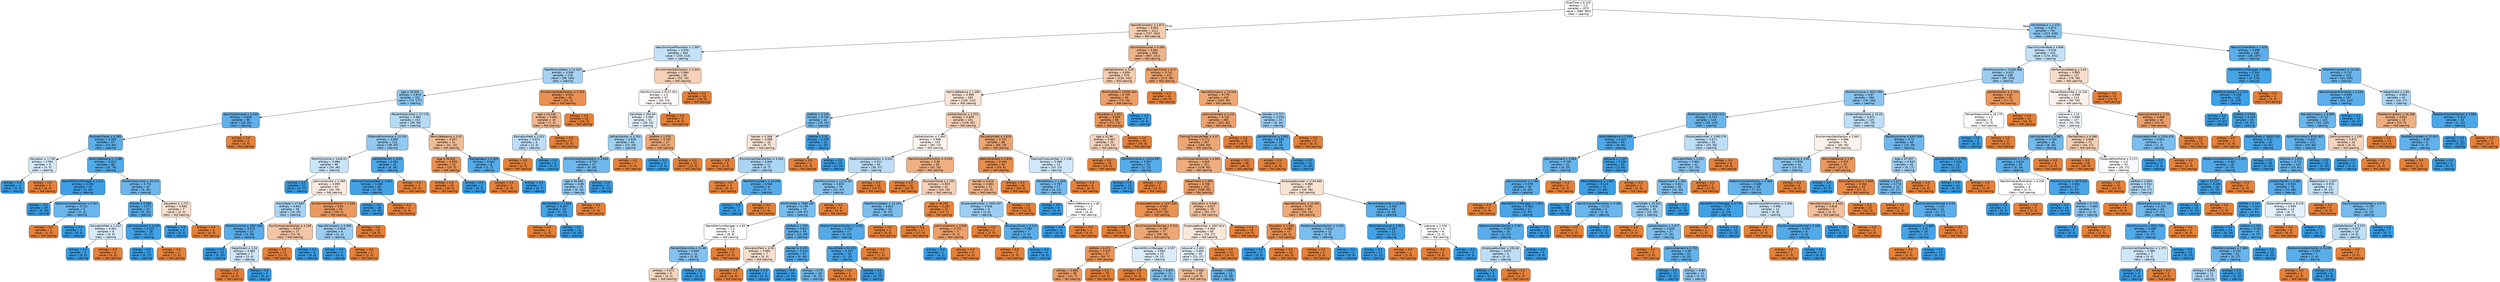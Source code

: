 digraph Tree {
node [shape=box, style="filled, rounded", color="black", fontname="helvetica"] ;
edge [fontname="helvetica"] ;
0 [label=<OverTime &le; 0.125<br/>entropy = 1.0<br/>samples = 1972<br/>value = [980, 992]<br/>class = Leaving>, fillcolor="#fdfeff"] ;
1 [label=<YearsAtCompany &le; 2.872<br/>entropy = 0.954<br/>samples = 1211<br/>value = [757, 454]<br/>class = Not Leaving>, fillcolor="#f5cdb0"] ;
0 -> 1 [labeldistance=2.5, labelangle=45, headlabel="True"] ;
2 [label=<YearsSinceLastPromotion &le; 1.987<br/>entropy = 0.978<br/>samples = 363<br/>value = [150, 213]<br/>class = Leaving>, fillcolor="#c4e2f7"] ;
1 -> 2 ;
3 [label=<TotalWorkingYears &le; 12.423<br/>entropy = 0.936<br/>samples = 278<br/>value = [98, 180]<br/>class = Leaving>, fillcolor="#a5d2f3"] ;
2 -> 3 ;
4 [label=<Age &le; 26.835<br/>entropy = 0.878<br/>samples = 252<br/>value = [75, 177]<br/>class = Leaving>, fillcolor="#8dc7f0"] ;
3 -> 4 ;
5 [label=<StockOptionLevel &le; 1.039<br/>entropy = 0.638<br/>samples = 99<br/>value = [16, 83]<br/>class = Leaving>, fillcolor="#5fb0ea"] ;
4 -> 5 ;
6 [label=<BusinessTravel &le; 0.285<br/>entropy = 0.595<br/>samples = 97<br/>value = [14, 83]<br/>class = Leaving>, fillcolor="#5aaee9"] ;
5 -> 6 ;
7 [label=<Education &le; 1.736<br/>entropy = 0.991<br/>samples = 9<br/>value = [4, 5]<br/>class = Leaving>, fillcolor="#d7ebfa"] ;
6 -> 7 ;
8 [label=<entropy = 0.0<br/>samples = 5<br/>value = [0, 5]<br/>class = Leaving>, fillcolor="#399de5"] ;
7 -> 8 ;
9 [label=<entropy = 0.0<br/>samples = 4<br/>value = [4, 0]<br/>class = Not Leaving>, fillcolor="#e58139"] ;
7 -> 9 ;
10 [label=<WorkLifeBalance &le; 2.286<br/>entropy = 0.511<br/>samples = 88<br/>value = [10, 78]<br/>class = Leaving>, fillcolor="#52aae8"] ;
6 -> 10 ;
11 [label=<YearsWithCurrManager &le; 1.411<br/>entropy = 0.156<br/>samples = 44<br/>value = [1, 43]<br/>class = Leaving>, fillcolor="#3e9fe6"] ;
10 -> 11 ;
12 [label=<entropy = 0.0<br/>samples = 39<br/>value = [0, 39]<br/>class = Leaving>, fillcolor="#399de5"] ;
11 -> 12 ;
13 [label=<RelationshipSatisfaction &le; 2.041<br/>entropy = 0.722<br/>samples = 5<br/>value = [1, 4]<br/>class = Leaving>, fillcolor="#6ab6ec"] ;
11 -> 13 ;
14 [label=<entropy = 0.0<br/>samples = 1<br/>value = [1, 0]<br/>class = Not Leaving>, fillcolor="#e58139"] ;
13 -> 14 ;
15 [label=<entropy = 0.0<br/>samples = 4<br/>value = [0, 4]<br/>class = Leaving>, fillcolor="#399de5"] ;
13 -> 15 ;
16 [label=<PercentSalaryHike &le; 20.315<br/>entropy = 0.731<br/>samples = 44<br/>value = [9, 35]<br/>class = Leaving>, fillcolor="#6cb6ec"] ;
10 -> 16 ;
17 [label=<Gender &le; 0.988<br/>entropy = 0.571<br/>samples = 37<br/>value = [5, 32]<br/>class = Leaving>, fillcolor="#58ace9"] ;
16 -> 17 ;
18 [label=<EducationField &le; 1.252<br/>entropy = 0.991<br/>samples = 9<br/>value = [4, 5]<br/>class = Leaving>, fillcolor="#d7ebfa"] ;
17 -> 18 ;
19 [label=<entropy = 0.0<br/>samples = 5<br/>value = [0, 5]<br/>class = Leaving>, fillcolor="#399de5"] ;
18 -> 19 ;
20 [label=<entropy = 0.0<br/>samples = 4<br/>value = [4, 0]<br/>class = Not Leaving>, fillcolor="#e58139"] ;
18 -> 20 ;
21 [label=<JobInvolvement &le; 3.529<br/>entropy = 0.222<br/>samples = 28<br/>value = [1, 27]<br/>class = Leaving>, fillcolor="#40a1e6"] ;
17 -> 21 ;
22 [label=<entropy = 0.0<br/>samples = 27<br/>value = [0, 27]<br/>class = Leaving>, fillcolor="#399de5"] ;
21 -> 22 ;
23 [label=<entropy = 0.0<br/>samples = 1<br/>value = [1, 0]<br/>class = Not Leaving>, fillcolor="#e58139"] ;
21 -> 23 ;
24 [label=<Education &le; 1.771<br/>entropy = 0.985<br/>samples = 7<br/>value = [4, 3]<br/>class = Not Leaving>, fillcolor="#f8e0ce"] ;
16 -> 24 ;
25 [label=<entropy = 0.0<br/>samples = 3<br/>value = [0, 3]<br/>class = Leaving>, fillcolor="#399de5"] ;
24 -> 25 ;
26 [label=<entropy = 0.0<br/>samples = 4<br/>value = [4, 0]<br/>class = Not Leaving>, fillcolor="#e58139"] ;
24 -> 26 ;
27 [label=<entropy = 0.0<br/>samples = 2<br/>value = [2, 0]<br/>class = Not Leaving>, fillcolor="#e58139"] ;
5 -> 27 ;
28 [label=<PercentSalaryHike &le; 17.178<br/>entropy = 0.962<br/>samples = 153<br/>value = [59, 94]<br/>class = Leaving>, fillcolor="#b5dbf5"] ;
4 -> 28 ;
29 [label=<DistanceFromHome &le; 13.333<br/>entropy = 0.895<br/>samples = 122<br/>value = [38, 84]<br/>class = Leaving>, fillcolor="#93c9f1"] ;
28 -> 29 ;
30 [label=<MonthlyIncome &le; 1449.22<br/>entropy = 0.984<br/>samples = 80<br/>value = [34, 46]<br/>class = Leaving>, fillcolor="#cbe5f8"] ;
29 -> 30 ;
31 [label=<entropy = 0.0<br/>samples = 17<br/>value = [0, 17]<br/>class = Leaving>, fillcolor="#399de5"] ;
30 -> 31 ;
32 [label=<JobInvolvement &le; 2.399<br/>entropy = 0.995<br/>samples = 63<br/>value = [34, 29]<br/>class = Not Leaving>, fillcolor="#fbece2"] ;
30 -> 32 ;
33 [label=<HourlyRate &le; 47.665<br/>entropy = 0.942<br/>samples = 39<br/>value = [14, 25]<br/>class = Leaving>, fillcolor="#a8d4f4"] ;
32 -> 33 ;
34 [label=<MonthlyIncome &le; 2697.083<br/>entropy = 0.575<br/>samples = 22<br/>value = [3, 19]<br/>class = Leaving>, fillcolor="#58ace9"] ;
33 -> 34 ;
35 [label=<entropy = 0.0<br/>samples = 15<br/>value = [0, 15]<br/>class = Leaving>, fillcolor="#399de5"] ;
34 -> 35 ;
36 [label=<Department &le; 1.54<br/>entropy = 0.985<br/>samples = 7<br/>value = [3, 4]<br/>class = Leaving>, fillcolor="#cee6f8"] ;
34 -> 36 ;
37 [label=<entropy = 0.0<br/>samples = 3<br/>value = [3, 0]<br/>class = Not Leaving>, fillcolor="#e58139"] ;
36 -> 37 ;
38 [label=<entropy = 0.0<br/>samples = 4<br/>value = [0, 4]<br/>class = Leaving>, fillcolor="#399de5"] ;
36 -> 38 ;
39 [label=<NumCompaniesWorked &le; 4.249<br/>entropy = 0.937<br/>samples = 17<br/>value = [11, 6]<br/>class = Not Leaving>, fillcolor="#f3c6a5"] ;
33 -> 39 ;
40 [label=<entropy = 0.0<br/>samples = 11<br/>value = [11, 0]<br/>class = Not Leaving>, fillcolor="#e58139"] ;
39 -> 40 ;
41 [label=<entropy = 0.0<br/>samples = 6<br/>value = [0, 6]<br/>class = Leaving>, fillcolor="#399de5"] ;
39 -> 41 ;
42 [label=<EnvironmentSatisfaction &le; 1.164<br/>entropy = 0.65<br/>samples = 24<br/>value = [20, 4]<br/>class = Not Leaving>, fillcolor="#ea9a61"] ;
32 -> 42 ;
43 [label=<YearsAtCompany &le; 0.006<br/>entropy = 0.918<br/>samples = 6<br/>value = [2, 4]<br/>class = Leaving>, fillcolor="#9ccef2"] ;
42 -> 43 ;
44 [label=<entropy = 0.0<br/>samples = 4<br/>value = [0, 4]<br/>class = Leaving>, fillcolor="#399de5"] ;
43 -> 44 ;
45 [label=<entropy = 0.0<br/>samples = 2<br/>value = [2, 0]<br/>class = Not Leaving>, fillcolor="#e58139"] ;
43 -> 45 ;
46 [label=<entropy = 0.0<br/>samples = 18<br/>value = [18, 0]<br/>class = Not Leaving>, fillcolor="#e58139"] ;
42 -> 46 ;
47 [label=<JobSatisfaction &le; 3.03<br/>entropy = 0.454<br/>samples = 42<br/>value = [4, 38]<br/>class = Leaving>, fillcolor="#4ea7e8"] ;
29 -> 47 ;
48 [label=<TrainingTimesLastYear &le; 4.962<br/>entropy = 0.286<br/>samples = 40<br/>value = [2, 38]<br/>class = Leaving>, fillcolor="#43a2e6"] ;
47 -> 48 ;
49 [label=<entropy = 0.0<br/>samples = 38<br/>value = [0, 38]<br/>class = Leaving>, fillcolor="#399de5"] ;
48 -> 49 ;
50 [label=<entropy = 0.0<br/>samples = 2<br/>value = [2, 0]<br/>class = Not Leaving>, fillcolor="#e58139"] ;
48 -> 50 ;
51 [label=<entropy = 0.0<br/>samples = 2<br/>value = [2, 0]<br/>class = Not Leaving>, fillcolor="#e58139"] ;
47 -> 51 ;
52 [label=<WorkLifeBalance &le; 3.01<br/>entropy = 0.907<br/>samples = 31<br/>value = [21, 10]<br/>class = Not Leaving>, fillcolor="#f1bd97"] ;
28 -> 52 ;
53 [label=<Age &le; 54.002<br/>entropy = 0.559<br/>samples = 23<br/>value = [20, 3]<br/>class = Not Leaving>, fillcolor="#e99457"] ;
52 -> 53 ;
54 [label=<entropy = 0.0<br/>samples = 20<br/>value = [20, 0]<br/>class = Not Leaving>, fillcolor="#e58139"] ;
53 -> 54 ;
55 [label=<entropy = 0.0<br/>samples = 3<br/>value = [0, 3]<br/>class = Leaving>, fillcolor="#399de5"] ;
53 -> 55 ;
56 [label=<MaritalStatus &le; 0.929<br/>entropy = 0.544<br/>samples = 8<br/>value = [1, 7]<br/>class = Leaving>, fillcolor="#55abe9"] ;
52 -> 56 ;
57 [label=<entropy = 0.0<br/>samples = 1<br/>value = [1, 0]<br/>class = Not Leaving>, fillcolor="#e58139"] ;
56 -> 57 ;
58 [label=<entropy = 0.0<br/>samples = 7<br/>value = [0, 7]<br/>class = Leaving>, fillcolor="#399de5"] ;
56 -> 58 ;
59 [label=<EnvironmentSatisfaction &le; 1.763<br/>entropy = 0.516<br/>samples = 26<br/>value = [23, 3]<br/>class = Not Leaving>, fillcolor="#e89153"] ;
3 -> 59 ;
60 [label=<Age &le; 43.228<br/>entropy = 0.881<br/>samples = 10<br/>value = [7, 3]<br/>class = Not Leaving>, fillcolor="#f0b78e"] ;
59 -> 60 ;
61 [label=<EducationField &le; 2.522<br/>entropy = 0.971<br/>samples = 5<br/>value = [2, 3]<br/>class = Leaving>, fillcolor="#bddef6"] ;
60 -> 61 ;
62 [label=<entropy = 0.0<br/>samples = 2<br/>value = [2, 0]<br/>class = Not Leaving>, fillcolor="#e58139"] ;
61 -> 62 ;
63 [label=<entropy = 0.0<br/>samples = 3<br/>value = [0, 3]<br/>class = Leaving>, fillcolor="#399de5"] ;
61 -> 63 ;
64 [label=<entropy = 0.0<br/>samples = 5<br/>value = [5, 0]<br/>class = Not Leaving>, fillcolor="#e58139"] ;
60 -> 64 ;
65 [label=<entropy = 0.0<br/>samples = 16<br/>value = [16, 0]<br/>class = Not Leaving>, fillcolor="#e58139"] ;
59 -> 65 ;
66 [label=<EnvironmentSatisfaction &le; 3.344<br/>entropy = 0.964<br/>samples = 85<br/>value = [52, 33]<br/>class = Not Leaving>, fillcolor="#f6d1b7"] ;
2 -> 66 ;
67 [label=<MonthlyIncome &le; 9137.301<br/>entropy = 1.0<br/>samples = 67<br/>value = [34, 33]<br/>class = Not Leaving>, fillcolor="#fefbf9"] ;
66 -> 67 ;
68 [label=<DailyRate &le; 950.69<br/>entropy = 0.995<br/>samples = 61<br/>value = [28, 33]<br/>class = Leaving>, fillcolor="#e1f0fb"] ;
67 -> 68 ;
69 [label=<JobSatisfaction &le; 3.703<br/>entropy = 0.926<br/>samples = 44<br/>value = [15, 29]<br/>class = Leaving>, fillcolor="#9fd0f2"] ;
68 -> 69 ;
70 [label=<EnvironmentSatisfaction &le; 2.045<br/>entropy = 0.753<br/>samples = 37<br/>value = [8, 29]<br/>class = Leaving>, fillcolor="#70b8ec"] ;
69 -> 70 ;
71 [label=<Age &le; 30.948<br/>entropy = 0.89<br/>samples = 26<br/>value = [8, 18]<br/>class = Leaving>, fillcolor="#91c9f1"] ;
70 -> 71 ;
72 [label=<MaritalStatus &le; 1.864<br/>entropy = 0.297<br/>samples = 19<br/>value = [1, 18]<br/>class = Leaving>, fillcolor="#44a2e6"] ;
71 -> 72 ;
73 [label=<entropy = 0.0<br/>samples = 1<br/>value = [1, 0]<br/>class = Not Leaving>, fillcolor="#e58139"] ;
72 -> 73 ;
74 [label=<entropy = 0.0<br/>samples = 18<br/>value = [0, 18]<br/>class = Leaving>, fillcolor="#399de5"] ;
72 -> 74 ;
75 [label=<entropy = 0.0<br/>samples = 7<br/>value = [7, 0]<br/>class = Not Leaving>, fillcolor="#e58139"] ;
71 -> 75 ;
76 [label=<entropy = 0.0<br/>samples = 11<br/>value = [0, 11]<br/>class = Leaving>, fillcolor="#399de5"] ;
70 -> 76 ;
77 [label=<entropy = 0.0<br/>samples = 7<br/>value = [7, 0]<br/>class = Not Leaving>, fillcolor="#e58139"] ;
69 -> 77 ;
78 [label=<JobRole &le; 1.076<br/>entropy = 0.787<br/>samples = 17<br/>value = [13, 4]<br/>class = Not Leaving>, fillcolor="#eda876"] ;
68 -> 78 ;
79 [label=<entropy = 0.0<br/>samples = 4<br/>value = [0, 4]<br/>class = Leaving>, fillcolor="#399de5"] ;
78 -> 79 ;
80 [label=<entropy = 0.0<br/>samples = 13<br/>value = [13, 0]<br/>class = Not Leaving>, fillcolor="#e58139"] ;
78 -> 80 ;
81 [label=<entropy = 0.0<br/>samples = 6<br/>value = [6, 0]<br/>class = Not Leaving>, fillcolor="#e58139"] ;
67 -> 81 ;
82 [label=<entropy = 0.0<br/>samples = 18<br/>value = [18, 0]<br/>class = Not Leaving>, fillcolor="#e58139"] ;
66 -> 82 ;
83 [label=<StockOptionLevel &le; 0.084<br/>entropy = 0.861<br/>samples = 848<br/>value = [607, 241]<br/>class = Not Leaving>, fillcolor="#efb388"] ;
1 -> 83 ;
84 [label=<JobSatisfaction &le; 3.45<br/>entropy = 0.956<br/>samples = 376<br/>value = [234, 142]<br/>class = Not Leaving>, fillcolor="#f5cdb1"] ;
83 -> 84 ;
85 [label=<WorkLifeBalance &le; 1.396<br/>entropy = 0.989<br/>samples = 283<br/>value = [159, 124]<br/>class = Not Leaving>, fillcolor="#f9e3d3"] ;
84 -> 85 ;
86 [label=<JobRole &le; 4.249<br/>entropy = 0.792<br/>samples = 42<br/>value = [10, 32]<br/>class = Leaving>, fillcolor="#77bced"] ;
85 -> 86 ;
87 [label=<Gender &le; 0.388<br/>entropy = 0.989<br/>samples = 16<br/>value = [9, 7]<br/>class = Not Leaving>, fillcolor="#f9e3d3"] ;
86 -> 87 ;
88 [label=<entropy = 0.0<br/>samples = 5<br/>value = [5, 0]<br/>class = Not Leaving>, fillcolor="#e58139"] ;
87 -> 88 ;
89 [label=<EnvironmentSatisfaction &le; 3.263<br/>entropy = 0.946<br/>samples = 11<br/>value = [4, 7]<br/>class = Leaving>, fillcolor="#aad5f4"] ;
87 -> 89 ;
90 [label=<entropy = 0.0<br/>samples = 3<br/>value = [3, 0]<br/>class = Not Leaving>, fillcolor="#e58139"] ;
89 -> 90 ;
91 [label=<TotalWorkingYears &le; 24.258<br/>entropy = 0.544<br/>samples = 8<br/>value = [1, 7]<br/>class = Leaving>, fillcolor="#55abe9"] ;
89 -> 91 ;
92 [label=<entropy = 0.0<br/>samples = 7<br/>value = [0, 7]<br/>class = Leaving>, fillcolor="#399de5"] ;
91 -> 92 ;
93 [label=<entropy = 0.0<br/>samples = 1<br/>value = [1, 0]<br/>class = Not Leaving>, fillcolor="#e58139"] ;
91 -> 93 ;
94 [label=<JobRole &le; 5.32<br/>entropy = 0.235<br/>samples = 26<br/>value = [1, 25]<br/>class = Leaving>, fillcolor="#41a1e6"] ;
86 -> 94 ;
95 [label=<entropy = 0.0<br/>samples = 1<br/>value = [1, 0]<br/>class = Not Leaving>, fillcolor="#e58139"] ;
94 -> 95 ;
96 [label=<entropy = 0.0<br/>samples = 25<br/>value = [0, 25]<br/>class = Leaving>, fillcolor="#399de5"] ;
94 -> 96 ;
97 [label=<JobSatisfaction &le; 2.552<br/>entropy = 0.959<br/>samples = 241<br/>value = [149, 92]<br/>class = Not Leaving>, fillcolor="#f5cfb3"] ;
85 -> 97 ;
98 [label=<JobSatisfaction &le; 1.082<br/>entropy = 0.998<br/>samples = 153<br/>value = [80, 73]<br/>class = Not Leaving>, fillcolor="#fdf4ee"] ;
97 -> 98 ;
99 [label=<RelationshipSatisfaction &le; 3.541<br/>entropy = 0.971<br/>samples = 95<br/>value = [38, 57]<br/>class = Leaving>, fillcolor="#bddef6"] ;
98 -> 99 ;
100 [label=<MonthlyIncome &le; 12215.63<br/>entropy = 0.853<br/>samples = 79<br/>value = [22, 57]<br/>class = Leaving>, fillcolor="#85c3ef"] ;
99 -> 100 ;
101 [label=<MonthlyRate &le; 7998.189<br/>entropy = 0.795<br/>samples = 75<br/>value = [18, 57]<br/>class = Leaving>, fillcolor="#78bced"] ;
100 -> 101 ;
102 [label=<YearsWithCurrManager &le; 4.63<br/>entropy = 1.0<br/>samples = 16<br/>value = [8, 8]<br/>class = Not Leaving>, fillcolor="#ffffff"] ;
101 -> 102 ;
103 [label=<PercentSalaryHike &le; 21.46<br/>entropy = 0.845<br/>samples = 11<br/>value = [3, 8]<br/>class = Leaving>, fillcolor="#83c2ef"] ;
102 -> 103 ;
104 [label=<entropy = 0.971<br/>samples = 5<br/>value = [3, 2]<br/>class = Not Leaving>, fillcolor="#f6d5bd"] ;
103 -> 104 ;
105 [label=<entropy = 0.0<br/>samples = 6<br/>value = [0, 6]<br/>class = Leaving>, fillcolor="#399de5"] ;
103 -> 105 ;
106 [label=<entropy = 0.0<br/>samples = 5<br/>value = [5, 0]<br/>class = Not Leaving>, fillcolor="#e58139"] ;
102 -> 106 ;
107 [label=<JobRole &le; 1.359<br/>entropy = 0.657<br/>samples = 59<br/>value = [10, 49]<br/>class = Leaving>, fillcolor="#61b1ea"] ;
101 -> 107 ;
108 [label=<EducationField &le; 4.56<br/>entropy = 0.985<br/>samples = 7<br/>value = [4, 3]<br/>class = Not Leaving>, fillcolor="#f8e0ce"] ;
107 -> 108 ;
109 [label=<entropy = 0.0<br/>samples = 4<br/>value = [4, 0]<br/>class = Not Leaving>, fillcolor="#e58139"] ;
108 -> 109 ;
110 [label=<entropy = 0.0<br/>samples = 3<br/>value = [0, 3]<br/>class = Leaving>, fillcolor="#399de5"] ;
108 -> 110 ;
111 [label=<Gender &le; 0.325<br/>entropy = 0.516<br/>samples = 52<br/>value = [6, 46]<br/>class = Leaving>, fillcolor="#53aae8"] ;
107 -> 111 ;
112 [label=<entropy = 0.0<br/>samples = 24<br/>value = [0, 24]<br/>class = Leaving>, fillcolor="#399de5"] ;
111 -> 112 ;
113 [label=<entropy = 0.75<br/>samples = 28<br/>value = [6, 22]<br/>class = Leaving>, fillcolor="#6fb8ec"] ;
111 -> 113 ;
114 [label=<entropy = 0.0<br/>samples = 4<br/>value = [4, 0]<br/>class = Not Leaving>, fillcolor="#e58139"] ;
100 -> 114 ;
115 [label=<entropy = 0.0<br/>samples = 16<br/>value = [16, 0]<br/>class = Not Leaving>, fillcolor="#e58139"] ;
99 -> 115 ;
116 [label=<YearsSinceLastPromotion &le; 0.333<br/>entropy = 0.85<br/>samples = 58<br/>value = [42, 16]<br/>class = Not Leaving>, fillcolor="#efb184"] ;
98 -> 116 ;
117 [label=<entropy = 0.0<br/>samples = 16<br/>value = [16, 0]<br/>class = Not Leaving>, fillcolor="#e58139"] ;
116 -> 117 ;
118 [label=<BusinessTravel &le; 1.192<br/>entropy = 0.959<br/>samples = 42<br/>value = [26, 16]<br/>class = Not Leaving>, fillcolor="#f5cfb3"] ;
116 -> 118 ;
119 [label=<TotalWorkingYears &le; 12.154<br/>entropy = 0.811<br/>samples = 20<br/>value = [5, 15]<br/>class = Leaving>, fillcolor="#7bbeee"] ;
118 -> 119 ;
120 [label=<RelationshipSatisfaction &le; 3.042<br/>entropy = 0.523<br/>samples = 17<br/>value = [2, 15]<br/>class = Leaving>, fillcolor="#53aae8"] ;
119 -> 120 ;
121 [label=<HourlyRate &le; 53.001<br/>entropy = 0.337<br/>samples = 16<br/>value = [1, 15]<br/>class = Leaving>, fillcolor="#46a4e7"] ;
120 -> 121 ;
122 [label=<entropy = 0.0<br/>samples = 1<br/>value = [1, 0]<br/>class = Not Leaving>, fillcolor="#e58139"] ;
121 -> 122 ;
123 [label=<entropy = 0.0<br/>samples = 15<br/>value = [0, 15]<br/>class = Leaving>, fillcolor="#399de5"] ;
121 -> 123 ;
124 [label=<entropy = 0.0<br/>samples = 1<br/>value = [1, 0]<br/>class = Not Leaving>, fillcolor="#e58139"] ;
120 -> 124 ;
125 [label=<entropy = 0.0<br/>samples = 3<br/>value = [3, 0]<br/>class = Not Leaving>, fillcolor="#e58139"] ;
119 -> 125 ;
126 [label=<Age &le; 46.255<br/>entropy = 0.267<br/>samples = 22<br/>value = [21, 1]<br/>class = Not Leaving>, fillcolor="#e68742"] ;
118 -> 126 ;
127 [label=<entropy = 0.0<br/>samples = 17<br/>value = [17, 0]<br/>class = Not Leaving>, fillcolor="#e58139"] ;
126 -> 127 ;
128 [label=<JobInvolvement &le; 2.836<br/>entropy = 0.722<br/>samples = 5<br/>value = [4, 1]<br/>class = Not Leaving>, fillcolor="#eca06a"] ;
126 -> 128 ;
129 [label=<entropy = 0.0<br/>samples = 1<br/>value = [0, 1]<br/>class = Leaving>, fillcolor="#399de5"] ;
128 -> 129 ;
130 [label=<entropy = 0.0<br/>samples = 4<br/>value = [4, 0]<br/>class = Not Leaving>, fillcolor="#e58139"] ;
128 -> 130 ;
131 [label=<EducationField &le; 3.619<br/>entropy = 0.753<br/>samples = 88<br/>value = [69, 19]<br/>class = Not Leaving>, fillcolor="#eca470"] ;
97 -> 131 ;
132 [label=<JobInvolvement &le; 2.818<br/>entropy = 0.444<br/>samples = 65<br/>value = [59, 6]<br/>class = Not Leaving>, fillcolor="#e88e4d"] ;
131 -> 132 ;
133 [label=<Gender &le; 0.626<br/>entropy = 0.863<br/>samples = 21<br/>value = [15, 6]<br/>class = Not Leaving>, fillcolor="#efb388"] ;
132 -> 133 ;
134 [label=<EmployeeNumber &le; 1005.397<br/>entropy = 0.918<br/>samples = 9<br/>value = [3, 6]<br/>class = Leaving>, fillcolor="#9ccef2"] ;
133 -> 134 ;
135 [label=<entropy = 0.0<br/>samples = 2<br/>value = [2, 0]<br/>class = Not Leaving>, fillcolor="#e58139"] ;
134 -> 135 ;
136 [label=<BusinessTravel &le; 0.113<br/>entropy = 0.592<br/>samples = 7<br/>value = [1, 6]<br/>class = Leaving>, fillcolor="#5aade9"] ;
134 -> 136 ;
137 [label=<entropy = 0.0<br/>samples = 1<br/>value = [1, 0]<br/>class = Not Leaving>, fillcolor="#e58139"] ;
136 -> 137 ;
138 [label=<entropy = 0.0<br/>samples = 6<br/>value = [0, 6]<br/>class = Leaving>, fillcolor="#399de5"] ;
136 -> 138 ;
139 [label=<entropy = 0.0<br/>samples = 12<br/>value = [12, 0]<br/>class = Not Leaving>, fillcolor="#e58139"] ;
133 -> 139 ;
140 [label=<entropy = 0.0<br/>samples = 44<br/>value = [44, 0]<br/>class = Not Leaving>, fillcolor="#e58139"] ;
132 -> 140 ;
141 [label=<TrainingTimesLastYear &le; 2.138<br/>entropy = 0.988<br/>samples = 23<br/>value = [10, 13]<br/>class = Leaving>, fillcolor="#d1e8f9"] ;
131 -> 141 ;
142 [label=<MaritalStatus &le; 1.069<br/>entropy = 0.787<br/>samples = 17<br/>value = [4, 13]<br/>class = Leaving>, fillcolor="#76bbed"] ;
141 -> 142 ;
143 [label=<entropy = 0.0<br/>samples = 9<br/>value = [0, 9]<br/>class = Leaving>, fillcolor="#399de5"] ;
142 -> 143 ;
144 [label=<WorkLifeBalance &le; 2.46<br/>entropy = 1.0<br/>samples = 8<br/>value = [4, 4]<br/>class = Not Leaving>, fillcolor="#ffffff"] ;
142 -> 144 ;
145 [label=<entropy = 0.0<br/>samples = 4<br/>value = [0, 4]<br/>class = Leaving>, fillcolor="#399de5"] ;
144 -> 145 ;
146 [label=<entropy = 0.0<br/>samples = 4<br/>value = [4, 0]<br/>class = Not Leaving>, fillcolor="#e58139"] ;
144 -> 146 ;
147 [label=<entropy = 0.0<br/>samples = 6<br/>value = [6, 0]<br/>class = Not Leaving>, fillcolor="#e58139"] ;
141 -> 147 ;
148 [label=<MonthlyRate &le; 25095.403<br/>entropy = 0.709<br/>samples = 93<br/>value = [75, 18]<br/>class = Not Leaving>, fillcolor="#eb9f69"] ;
84 -> 148 ;
149 [label=<Education &le; 2.451<br/>entropy = 0.604<br/>samples = 88<br/>value = [75, 13]<br/>class = Not Leaving>, fillcolor="#ea975b"] ;
148 -> 149 ;
150 [label=<Age &le; 42.96<br/>entropy = 0.967<br/>samples = 33<br/>value = [20, 13]<br/>class = Not Leaving>, fillcolor="#f6d3ba"] ;
149 -> 150 ;
151 [label=<entropy = 0.0<br/>samples = 18<br/>value = [18, 0]<br/>class = Not Leaving>, fillcolor="#e58139"] ;
150 -> 151 ;
152 [label=<MonthlyIncome &le; 12410.087<br/>entropy = 0.567<br/>samples = 15<br/>value = [2, 13]<br/>class = Leaving>, fillcolor="#57ace9"] ;
150 -> 152 ;
153 [label=<entropy = 0.0<br/>samples = 13<br/>value = [0, 13]<br/>class = Leaving>, fillcolor="#399de5"] ;
152 -> 153 ;
154 [label=<entropy = 0.0<br/>samples = 2<br/>value = [2, 0]<br/>class = Not Leaving>, fillcolor="#e58139"] ;
152 -> 154 ;
155 [label=<entropy = 0.0<br/>samples = 55<br/>value = [55, 0]<br/>class = Not Leaving>, fillcolor="#e58139"] ;
149 -> 155 ;
156 [label=<entropy = 0.0<br/>samples = 5<br/>value = [0, 5]<br/>class = Leaving>, fillcolor="#399de5"] ;
148 -> 156 ;
157 [label=<BusinessTravel &le; 0.17<br/>entropy = 0.741<br/>samples = 472<br/>value = [373, 99]<br/>class = Not Leaving>, fillcolor="#eca26e"] ;
83 -> 157 ;
158 [label=<entropy = 0.0<br/>samples = 43<br/>value = [43, 0]<br/>class = Not Leaving>, fillcolor="#e58139"] ;
157 -> 158 ;
159 [label=<YearsAtCompany &le; 23.343<br/>entropy = 0.779<br/>samples = 429<br/>value = [330, 99]<br/>class = Not Leaving>, fillcolor="#eda774"] ;
157 -> 159 ;
160 [label=<JobInvolvement &le; 3.132<br/>entropy = 0.732<br/>samples = 405<br/>value = [322, 83]<br/>class = Not Leaving>, fillcolor="#eca16c"] ;
159 -> 160 ;
161 [label=<TrainingTimesLastYear &le; 4.37<br/>entropy = 0.771<br/>samples = 367<br/>value = [284, 83]<br/>class = Not Leaving>, fillcolor="#eda673"] ;
160 -> 161 ;
162 [label=<NumCompaniesWorked &le; 4.561<br/>entropy = 0.825<br/>samples = 321<br/>value = [238, 83]<br/>class = Not Leaving>, fillcolor="#eead7e"] ;
161 -> 162 ;
163 [label=<Department &le; 1.959<br/>entropy = 0.706<br/>samples = 234<br/>value = [189, 45]<br/>class = Not Leaving>, fillcolor="#eb9f68"] ;
162 -> 163 ;
164 [label=<EmployeeNumber &le; 1247.635<br/>entropy = 0.518<br/>samples = 155<br/>value = [137, 18]<br/>class = Not Leaving>, fillcolor="#e89253"] ;
163 -> 164 ;
165 [label=<entropy = 0.0<br/>samples = 78<br/>value = [78, 0]<br/>class = Not Leaving>, fillcolor="#e58139"] ;
164 -> 165 ;
166 [label=<NumCompaniesWorked &le; 3.316<br/>entropy = 0.785<br/>samples = 77<br/>value = [59, 18]<br/>class = Not Leaving>, fillcolor="#eda775"] ;
164 -> 166 ;
167 [label=<JobRole &le; 4.072<br/>entropy = 0.537<br/>samples = 57<br/>value = [50, 7]<br/>class = Not Leaving>, fillcolor="#e99355"] ;
166 -> 167 ;
168 [label=<entropy = 0.689<br/>samples = 38<br/>value = [31, 7]<br/>class = Not Leaving>, fillcolor="#eb9d66"] ;
167 -> 168 ;
169 [label=<entropy = 0.0<br/>samples = 19<br/>value = [19, 0]<br/>class = Not Leaving>, fillcolor="#e58139"] ;
167 -> 169 ;
170 [label=<YearsWithCurrManager &le; 3.507<br/>entropy = 0.993<br/>samples = 20<br/>value = [9, 11]<br/>class = Leaving>, fillcolor="#dbedfa"] ;
166 -> 170 ;
171 [label=<entropy = 0.0<br/>samples = 5<br/>value = [5, 0]<br/>class = Not Leaving>, fillcolor="#e58139"] ;
170 -> 171 ;
172 [label=<entropy = 0.837<br/>samples = 15<br/>value = [4, 11]<br/>class = Leaving>, fillcolor="#81c1ee"] ;
170 -> 172 ;
173 [label=<Education &le; 3.849<br/>entropy = 0.927<br/>samples = 79<br/>value = [52, 27]<br/>class = Not Leaving>, fillcolor="#f2c2a0"] ;
163 -> 173 ;
174 [label=<EmployeeNumber &le; 1607.614<br/>entropy = 0.993<br/>samples = 60<br/>value = [33, 27]<br/>class = Not Leaving>, fillcolor="#fae8db"] ;
173 -> 174 ;
175 [label=<JobLevel &le; 2.402<br/>entropy = 0.995<br/>samples = 50<br/>value = [23, 27]<br/>class = Leaving>, fillcolor="#e2f0fb"] ;
174 -> 175 ;
176 [label=<entropy = 0.906<br/>samples = 28<br/>value = [19, 9]<br/>class = Not Leaving>, fillcolor="#f1bd97"] ;
175 -> 176 ;
177 [label=<entropy = 0.684<br/>samples = 22<br/>value = [4, 18]<br/>class = Leaving>, fillcolor="#65b3eb"] ;
175 -> 177 ;
178 [label=<entropy = 0.0<br/>samples = 10<br/>value = [10, 0]<br/>class = Not Leaving>, fillcolor="#e58139"] ;
174 -> 178 ;
179 [label=<entropy = 0.0<br/>samples = 19<br/>value = [19, 0]<br/>class = Not Leaving>, fillcolor="#e58139"] ;
173 -> 179 ;
180 [label=<EmployeeNumber &le; 1744.666<br/>entropy = 0.988<br/>samples = 87<br/>value = [49, 38]<br/>class = Not Leaving>, fillcolor="#f9e3d3"] ;
162 -> 180 ;
181 [label=<YearsAtCompany &le; 15.061<br/>entropy = 0.791<br/>samples = 59<br/>value = [45, 14]<br/>class = Not Leaving>, fillcolor="#eda877"] ;
180 -> 181 ;
182 [label=<Education &le; 1.593<br/>entropy = 0.489<br/>samples = 47<br/>value = [42, 5]<br/>class = Not Leaving>, fillcolor="#e89051"] ;
181 -> 182 ;
183 [label=<entropy = 0.0<br/>samples = 5<br/>value = [0, 5]<br/>class = Leaving>, fillcolor="#399de5"] ;
182 -> 183 ;
184 [label=<entropy = 0.0<br/>samples = 42<br/>value = [42, 0]<br/>class = Not Leaving>, fillcolor="#e58139"] ;
182 -> 184 ;
185 [label=<RelationshipSatisfaction &le; 3.945<br/>entropy = 0.811<br/>samples = 12<br/>value = [3, 9]<br/>class = Leaving>, fillcolor="#7bbeee"] ;
181 -> 185 ;
186 [label=<entropy = 0.0<br/>samples = 3<br/>value = [3, 0]<br/>class = Not Leaving>, fillcolor="#e58139"] ;
185 -> 186 ;
187 [label=<entropy = 0.0<br/>samples = 9<br/>value = [0, 9]<br/>class = Leaving>, fillcolor="#399de5"] ;
185 -> 187 ;
188 [label=<PercentSalaryHike &le; 13.846<br/>entropy = 0.592<br/>samples = 28<br/>value = [4, 24]<br/>class = Leaving>, fillcolor="#5aade9"] ;
180 -> 188 ;
189 [label=<StockOptionLevel &le; 2.913<br/>entropy = 0.267<br/>samples = 22<br/>value = [1, 21]<br/>class = Leaving>, fillcolor="#42a2e6"] ;
188 -> 189 ;
190 [label=<entropy = 0.0<br/>samples = 21<br/>value = [0, 21]<br/>class = Leaving>, fillcolor="#399de5"] ;
189 -> 190 ;
191 [label=<entropy = 0.0<br/>samples = 1<br/>value = [1, 0]<br/>class = Not Leaving>, fillcolor="#e58139"] ;
189 -> 191 ;
192 [label=<JobLevel &le; 2.339<br/>entropy = 1.0<br/>samples = 6<br/>value = [3, 3]<br/>class = Not Leaving>, fillcolor="#ffffff"] ;
188 -> 192 ;
193 [label=<entropy = 0.0<br/>samples = 3<br/>value = [3, 0]<br/>class = Not Leaving>, fillcolor="#e58139"] ;
192 -> 193 ;
194 [label=<entropy = 0.0<br/>samples = 3<br/>value = [0, 3]<br/>class = Leaving>, fillcolor="#399de5"] ;
192 -> 194 ;
195 [label=<entropy = 0.0<br/>samples = 46<br/>value = [46, 0]<br/>class = Not Leaving>, fillcolor="#e58139"] ;
161 -> 195 ;
196 [label=<entropy = 0.0<br/>samples = 38<br/>value = [38, 0]<br/>class = Not Leaving>, fillcolor="#e58139"] ;
160 -> 196 ;
197 [label=<Gender &le; 0.727<br/>entropy = 0.918<br/>samples = 24<br/>value = [8, 16]<br/>class = Leaving>, fillcolor="#9ccef2"] ;
159 -> 197 ;
198 [label=<JobSatisfaction &le; 3.081<br/>entropy = 0.503<br/>samples = 18<br/>value = [2, 16]<br/>class = Leaving>, fillcolor="#52a9e8"] ;
197 -> 198 ;
199 [label=<entropy = 0.0<br/>samples = 2<br/>value = [2, 0]<br/>class = Not Leaving>, fillcolor="#e58139"] ;
198 -> 199 ;
200 [label=<entropy = 0.0<br/>samples = 16<br/>value = [0, 16]<br/>class = Leaving>, fillcolor="#399de5"] ;
198 -> 200 ;
201 [label=<entropy = 0.0<br/>samples = 6<br/>value = [6, 0]<br/>class = Not Leaving>, fillcolor="#e58139"] ;
197 -> 201 ;
202 [label=<MaritalStatus &le; 1.429<br/>entropy = 0.873<br/>samples = 761<br/>value = [223, 538]<br/>class = Leaving>, fillcolor="#8bc6f0"] ;
0 -> 202 [labeldistance=2.5, labelangle=-45, headlabel="False"] ;
203 [label=<YearsInCurrentRole &le; 4.846<br/>entropy = 0.976<br/>samples = 425<br/>value = [174, 251]<br/>class = Leaving>, fillcolor="#c2e1f7"] ;
202 -> 203 ;
204 [label=<MonthlyIncome &le; 11264.988<br/>entropy = 0.915<br/>samples = 288<br/>value = [95, 193]<br/>class = Leaving>, fillcolor="#9acdf2"] ;
203 -> 204 ;
205 [label=<MonthlyIncome &le; 3637.599<br/>entropy = 0.87<br/>samples = 268<br/>value = [78, 190]<br/>class = Leaving>, fillcolor="#8ac5f0"] ;
204 -> 205 ;
206 [label=<MonthlyIncome &le; 2631.522<br/>entropy = 0.713<br/>samples = 143<br/>value = [28, 115]<br/>class = Leaving>, fillcolor="#69b5eb"] ;
205 -> 206 ;
207 [label=<WorkLifeBalance &le; 2.559<br/>entropy = 0.423<br/>samples = 93<br/>value = [8, 85]<br/>class = Leaving>, fillcolor="#4ca6e7"] ;
206 -> 207 ;
208 [label=<JobInvolvement &le; 3.954<br/>entropy = 0.709<br/>samples = 31<br/>value = [6, 25]<br/>class = Leaving>, fillcolor="#69b5eb"] ;
207 -> 208 ;
209 [label=<JobInvolvement &le; 2.194<br/>entropy = 0.579<br/>samples = 29<br/>value = [4, 25]<br/>class = Leaving>, fillcolor="#59ade9"] ;
208 -> 209 ;
210 [label=<entropy = 0.0<br/>samples = 2<br/>value = [2, 0]<br/>class = Not Leaving>, fillcolor="#e58139"] ;
209 -> 210 ;
211 [label=<YearsWithCurrManager &le; 2.604<br/>entropy = 0.381<br/>samples = 27<br/>value = [2, 25]<br/>class = Leaving>, fillcolor="#49a5e7"] ;
209 -> 211 ;
212 [label=<RelationshipSatisfaction &le; 3.367<br/>entropy = 0.592<br/>samples = 14<br/>value = [2, 12]<br/>class = Leaving>, fillcolor="#5aade9"] ;
211 -> 212 ;
213 [label=<EmployeeNumber &le; 193.46<br/>entropy = 0.971<br/>samples = 5<br/>value = [2, 3]<br/>class = Leaving>, fillcolor="#bddef6"] ;
212 -> 213 ;
214 [label=<entropy = 0.0<br/>samples = 3<br/>value = [0, 3]<br/>class = Leaving>, fillcolor="#399de5"] ;
213 -> 214 ;
215 [label=<entropy = 0.0<br/>samples = 2<br/>value = [2, 0]<br/>class = Not Leaving>, fillcolor="#e58139"] ;
213 -> 215 ;
216 [label=<entropy = 0.0<br/>samples = 9<br/>value = [0, 9]<br/>class = Leaving>, fillcolor="#399de5"] ;
212 -> 216 ;
217 [label=<entropy = 0.0<br/>samples = 13<br/>value = [0, 13]<br/>class = Leaving>, fillcolor="#399de5"] ;
211 -> 217 ;
218 [label=<entropy = 0.0<br/>samples = 2<br/>value = [2, 0]<br/>class = Not Leaving>, fillcolor="#e58139"] ;
208 -> 218 ;
219 [label=<JobLevel &le; 1.207<br/>entropy = 0.206<br/>samples = 62<br/>value = [2, 60]<br/>class = Leaving>, fillcolor="#40a0e6"] ;
207 -> 219 ;
220 [label=<WorkLifeBalance &le; 3.887<br/>entropy = 0.121<br/>samples = 61<br/>value = [1, 60]<br/>class = Leaving>, fillcolor="#3c9fe5"] ;
219 -> 220 ;
221 [label=<entropy = 0.0<br/>samples = 56<br/>value = [0, 56]<br/>class = Leaving>, fillcolor="#399de5"] ;
220 -> 221 ;
222 [label=<YearsSinceLastPromotion &le; 0.188<br/>entropy = 0.722<br/>samples = 5<br/>value = [1, 4]<br/>class = Leaving>, fillcolor="#6ab6ec"] ;
220 -> 222 ;
223 [label=<entropy = 0.0<br/>samples = 1<br/>value = [1, 0]<br/>class = Not Leaving>, fillcolor="#e58139"] ;
222 -> 223 ;
224 [label=<entropy = 0.0<br/>samples = 4<br/>value = [0, 4]<br/>class = Leaving>, fillcolor="#399de5"] ;
222 -> 224 ;
225 [label=<entropy = 0.0<br/>samples = 1<br/>value = [1, 0]<br/>class = Not Leaving>, fillcolor="#e58139"] ;
219 -> 225 ;
226 [label=<EmployeeNumber &le; 1260.276<br/>entropy = 0.971<br/>samples = 50<br/>value = [20, 30]<br/>class = Leaving>, fillcolor="#bddef6"] ;
206 -> 226 ;
227 [label=<EducationField &le; 3.431<br/>entropy = 0.863<br/>samples = 42<br/>value = [12, 30]<br/>class = Leaving>, fillcolor="#88c4ef"] ;
226 -> 227 ;
228 [label=<Department &le; 1.393<br/>entropy = 0.811<br/>samples = 40<br/>value = [10, 30]<br/>class = Leaving>, fillcolor="#7bbeee"] ;
227 -> 228 ;
229 [label=<HourlyRate &le; 39.402<br/>entropy = 0.918<br/>samples = 30<br/>value = [10, 20]<br/>class = Leaving>, fillcolor="#9ccef2"] ;
228 -> 229 ;
230 [label=<entropy = 0.0<br/>samples = 3<br/>value = [3, 0]<br/>class = Not Leaving>, fillcolor="#e58139"] ;
229 -> 230 ;
231 [label=<JobSatisfaction &le; 2.477<br/>entropy = 0.826<br/>samples = 27<br/>value = [7, 20]<br/>class = Leaving>, fillcolor="#7ebfee"] ;
229 -> 231 ;
232 [label=<entropy = 0.0<br/>samples = 3<br/>value = [3, 0]<br/>class = Not Leaving>, fillcolor="#e58139"] ;
231 -> 232 ;
233 [label=<JobInvolvement &le; 2.752<br/>entropy = 0.65<br/>samples = 24<br/>value = [4, 20]<br/>class = Leaving>, fillcolor="#61b1ea"] ;
231 -> 233 ;
234 [label=<entropy = 0.0<br/>samples = 11<br/>value = [0, 11]<br/>class = Leaving>, fillcolor="#399de5"] ;
233 -> 234 ;
235 [label=<entropy = 0.89<br/>samples = 13<br/>value = [4, 9]<br/>class = Leaving>, fillcolor="#91c9f1"] ;
233 -> 235 ;
236 [label=<entropy = 0.0<br/>samples = 10<br/>value = [0, 10]<br/>class = Leaving>, fillcolor="#399de5"] ;
228 -> 236 ;
237 [label=<entropy = 0.0<br/>samples = 2<br/>value = [2, 0]<br/>class = Not Leaving>, fillcolor="#e58139"] ;
227 -> 237 ;
238 [label=<entropy = 0.0<br/>samples = 8<br/>value = [8, 0]<br/>class = Not Leaving>, fillcolor="#e58139"] ;
226 -> 238 ;
239 [label=<DistanceFromHome &le; 15.24<br/>entropy = 0.971<br/>samples = 125<br/>value = [50, 75]<br/>class = Leaving>, fillcolor="#bddef6"] ;
205 -> 239 ;
240 [label=<EnvironmentSatisfaction &le; 2.661<br/>entropy = 0.998<br/>samples = 76<br/>value = [40, 36]<br/>class = Not Leaving>, fillcolor="#fcf2eb"] ;
239 -> 240 ;
241 [label=<PerformanceRating &le; 3.95<br/>entropy = 0.876<br/>samples = 44<br/>value = [13, 31]<br/>class = Leaving>, fillcolor="#8cc6f0"] ;
240 -> 241 ;
242 [label=<RelationshipSatisfaction &le; 2.908<br/>entropy = 0.689<br/>samples = 38<br/>value = [7, 31]<br/>class = Leaving>, fillcolor="#66b3eb"] ;
241 -> 242 ;
243 [label=<YearsWithCurrManager &le; 0.776<br/>entropy = 0.25<br/>samples = 24<br/>value = [1, 23]<br/>class = Leaving>, fillcolor="#42a1e6"] ;
242 -> 243 ;
244 [label=<entropy = 0.0<br/>samples = 1<br/>value = [1, 0]<br/>class = Not Leaving>, fillcolor="#e58139"] ;
243 -> 244 ;
245 [label=<entropy = 0.0<br/>samples = 23<br/>value = [0, 23]<br/>class = Leaving>, fillcolor="#399de5"] ;
243 -> 245 ;
246 [label=<YearsSinceLastPromotion &le; 1.306<br/>entropy = 0.985<br/>samples = 14<br/>value = [6, 8]<br/>class = Leaving>, fillcolor="#cee6f8"] ;
242 -> 246 ;
247 [label=<entropy = 0.0<br/>samples = 5<br/>value = [5, 0]<br/>class = Not Leaving>, fillcolor="#e58139"] ;
246 -> 247 ;
248 [label=<NumCompaniesWorked &le; 5.208<br/>entropy = 0.503<br/>samples = 9<br/>value = [1, 8]<br/>class = Leaving>, fillcolor="#52a9e8"] ;
246 -> 248 ;
249 [label=<entropy = 0.0<br/>samples = 1<br/>value = [1, 0]<br/>class = Not Leaving>, fillcolor="#e58139"] ;
248 -> 249 ;
250 [label=<entropy = 0.0<br/>samples = 8<br/>value = [0, 8]<br/>class = Leaving>, fillcolor="#399de5"] ;
248 -> 250 ;
251 [label=<entropy = 0.0<br/>samples = 6<br/>value = [6, 0]<br/>class = Not Leaving>, fillcolor="#e58139"] ;
241 -> 251 ;
252 [label=<WorkLifeBalance &le; 1.97<br/>entropy = 0.625<br/>samples = 32<br/>value = [27, 5]<br/>class = Not Leaving>, fillcolor="#ea985e"] ;
240 -> 252 ;
253 [label=<entropy = 0.0<br/>samples = 3<br/>value = [0, 3]<br/>class = Leaving>, fillcolor="#399de5"] ;
252 -> 253 ;
254 [label=<StockOptionLevel &le; 0.838<br/>entropy = 0.362<br/>samples = 29<br/>value = [27, 2]<br/>class = Not Leaving>, fillcolor="#e78a48"] ;
252 -> 254 ;
255 [label=<YearsAtCompany &le; 3.431<br/>entropy = 0.918<br/>samples = 6<br/>value = [4, 2]<br/>class = Not Leaving>, fillcolor="#f2c09c"] ;
254 -> 255 ;
256 [label=<entropy = 0.0<br/>samples = 2<br/>value = [0, 2]<br/>class = Leaving>, fillcolor="#399de5"] ;
255 -> 256 ;
257 [label=<entropy = 0.0<br/>samples = 4<br/>value = [4, 0]<br/>class = Not Leaving>, fillcolor="#e58139"] ;
255 -> 257 ;
258 [label=<entropy = 0.0<br/>samples = 23<br/>value = [23, 0]<br/>class = Not Leaving>, fillcolor="#e58139"] ;
254 -> 258 ;
259 [label=<MonthlyIncome &le; 6307.606<br/>entropy = 0.73<br/>samples = 49<br/>value = [10, 39]<br/>class = Leaving>, fillcolor="#6cb6ec"] ;
239 -> 259 ;
260 [label=<Age &le; 37.507<br/>entropy = 0.931<br/>samples = 26<br/>value = [9, 17]<br/>class = Leaving>, fillcolor="#a2d1f3"] ;
259 -> 260 ;
261 [label=<JobRole &le; 3.677<br/>entropy = 0.773<br/>samples = 22<br/>value = [5, 17]<br/>class = Leaving>, fillcolor="#73baed"] ;
260 -> 261 ;
262 [label=<entropy = 0.0<br/>samples = 2<br/>value = [2, 0]<br/>class = Not Leaving>, fillcolor="#e58139"] ;
261 -> 262 ;
263 [label=<NumCompaniesWorked &le; 6.03<br/>entropy = 0.61<br/>samples = 20<br/>value = [3, 17]<br/>class = Leaving>, fillcolor="#5caeea"] ;
261 -> 263 ;
264 [label=<JobSatisfaction &le; 2.886<br/>entropy = 0.31<br/>samples = 18<br/>value = [1, 17]<br/>class = Leaving>, fillcolor="#45a3e7"] ;
263 -> 264 ;
265 [label=<entropy = 0.0<br/>samples = 1<br/>value = [1, 0]<br/>class = Not Leaving>, fillcolor="#e58139"] ;
264 -> 265 ;
266 [label=<entropy = 0.0<br/>samples = 17<br/>value = [0, 17]<br/>class = Leaving>, fillcolor="#399de5"] ;
264 -> 266 ;
267 [label=<entropy = 0.0<br/>samples = 2<br/>value = [2, 0]<br/>class = Not Leaving>, fillcolor="#e58139"] ;
263 -> 267 ;
268 [label=<entropy = 0.0<br/>samples = 4<br/>value = [4, 0]<br/>class = Not Leaving>, fillcolor="#e58139"] ;
260 -> 268 ;
269 [label=<EducationField &le; 4.755<br/>entropy = 0.258<br/>samples = 23<br/>value = [1, 22]<br/>class = Leaving>, fillcolor="#42a1e6"] ;
259 -> 269 ;
270 [label=<entropy = 0.0<br/>samples = 22<br/>value = [0, 22]<br/>class = Leaving>, fillcolor="#399de5"] ;
269 -> 270 ;
271 [label=<entropy = 0.0<br/>samples = 1<br/>value = [1, 0]<br/>class = Not Leaving>, fillcolor="#e58139"] ;
269 -> 271 ;
272 [label=<JobSatisfaction &le; 2.724<br/>entropy = 0.61<br/>samples = 20<br/>value = [17, 3]<br/>class = Not Leaving>, fillcolor="#ea975c"] ;
204 -> 272 ;
273 [label=<PercentSalaryHike &le; 16.179<br/>entropy = 1.0<br/>samples = 6<br/>value = [3, 3]<br/>class = Not Leaving>, fillcolor="#ffffff"] ;
272 -> 273 ;
274 [label=<entropy = 0.0<br/>samples = 3<br/>value = [0, 3]<br/>class = Leaving>, fillcolor="#399de5"] ;
273 -> 274 ;
275 [label=<entropy = 0.0<br/>samples = 3<br/>value = [3, 0]<br/>class = Not Leaving>, fillcolor="#e58139"] ;
273 -> 275 ;
276 [label=<entropy = 0.0<br/>samples = 14<br/>value = [14, 0]<br/>class = Not Leaving>, fillcolor="#e58139"] ;
272 -> 276 ;
277 [label=<PerformanceRating &le; 3.02<br/>entropy = 0.983<br/>samples = 137<br/>value = [79, 58]<br/>class = Not Leaving>, fillcolor="#f8deca"] ;
203 -> 277 ;
278 [label=<PercentSalaryHike &le; 15.191<br/>entropy = 0.998<br/>samples = 123<br/>value = [65, 58]<br/>class = Not Leaving>, fillcolor="#fcf1ea"] ;
277 -> 278 ;
279 [label=<JobLevel &le; 1.15<br/>entropy = 0.999<br/>samples = 107<br/>value = [52, 55]<br/>class = Leaving>, fillcolor="#f4fafe"] ;
278 -> 279 ;
280 [label=<JobInvolvement &le; 3.987<br/>entropy = 0.764<br/>samples = 36<br/>value = [8, 28]<br/>class = Leaving>, fillcolor="#72b9ec"] ;
279 -> 280 ;
281 [label=<JobSatisfaction &le; 1.175<br/>entropy = 0.614<br/>samples = 33<br/>value = [5, 28]<br/>class = Leaving>, fillcolor="#5caeea"] ;
280 -> 281 ;
282 [label=<YearsSinceLastPromotion &le; 0.258<br/>entropy = 1.0<br/>samples = 6<br/>value = [3, 3]<br/>class = Not Leaving>, fillcolor="#ffffff"] ;
281 -> 282 ;
283 [label=<entropy = 0.0<br/>samples = 3<br/>value = [0, 3]<br/>class = Leaving>, fillcolor="#399de5"] ;
282 -> 283 ;
284 [label=<entropy = 0.0<br/>samples = 3<br/>value = [3, 0]<br/>class = Not Leaving>, fillcolor="#e58139"] ;
282 -> 284 ;
285 [label=<MonthlyIncome &le; 2878.002<br/>entropy = 0.381<br/>samples = 27<br/>value = [2, 25]<br/>class = Leaving>, fillcolor="#49a5e7"] ;
281 -> 285 ;
286 [label=<entropy = 0.0<br/>samples = 20<br/>value = [0, 20]<br/>class = Leaving>, fillcolor="#399de5"] ;
285 -> 286 ;
287 [label=<JobRole &le; 4.716<br/>entropy = 0.863<br/>samples = 7<br/>value = [2, 5]<br/>class = Leaving>, fillcolor="#88c4ef"] ;
285 -> 287 ;
288 [label=<entropy = 0.0<br/>samples = 5<br/>value = [0, 5]<br/>class = Leaving>, fillcolor="#399de5"] ;
287 -> 288 ;
289 [label=<entropy = 0.0<br/>samples = 2<br/>value = [2, 0]<br/>class = Not Leaving>, fillcolor="#e58139"] ;
287 -> 289 ;
290 [label=<entropy = 0.0<br/>samples = 3<br/>value = [3, 0]<br/>class = Not Leaving>, fillcolor="#e58139"] ;
280 -> 290 ;
291 [label=<MaritalStatus &le; 0.086<br/>entropy = 0.958<br/>samples = 71<br/>value = [44, 27]<br/>class = Not Leaving>, fillcolor="#f5ceb2"] ;
279 -> 291 ;
292 [label=<entropy = 0.0<br/>samples = 18<br/>value = [18, 0]<br/>class = Not Leaving>, fillcolor="#e58139"] ;
291 -> 292 ;
293 [label=<DistanceFromHome &le; 2.172<br/>entropy = 1.0<br/>samples = 53<br/>value = [26, 27]<br/>class = Leaving>, fillcolor="#f8fbfe"] ;
291 -> 293 ;
294 [label=<entropy = 0.0<br/>samples = 10<br/>value = [10, 0]<br/>class = Not Leaving>, fillcolor="#e58139"] ;
293 -> 294 ;
295 [label=<JobRole &le; 2.659<br/>entropy = 0.952<br/>samples = 43<br/>value = [16, 27]<br/>class = Leaving>, fillcolor="#aed7f4"] ;
293 -> 295 ;
296 [label=<entropy = 0.0<br/>samples = 9<br/>value = [9, 0]<br/>class = Not Leaving>, fillcolor="#e58139"] ;
295 -> 296 ;
297 [label=<StockOptionLevel &le; 1.306<br/>entropy = 0.734<br/>samples = 34<br/>value = [7, 27]<br/>class = Leaving>, fillcolor="#6cb6ec"] ;
295 -> 297 ;
298 [label=<MonthlyIncome &le; 9001.706<br/>entropy = 0.469<br/>samples = 30<br/>value = [3, 27]<br/>class = Leaving>, fillcolor="#4fa8e8"] ;
297 -> 298 ;
299 [label=<EnvironmentSatisfaction &le; 1.375<br/>entropy = 0.985<br/>samples = 7<br/>value = [3, 4]<br/>class = Leaving>, fillcolor="#cee6f8"] ;
298 -> 299 ;
300 [label=<entropy = 0.0<br/>samples = 4<br/>value = [0, 4]<br/>class = Leaving>, fillcolor="#399de5"] ;
299 -> 300 ;
301 [label=<entropy = 0.0<br/>samples = 3<br/>value = [3, 0]<br/>class = Not Leaving>, fillcolor="#e58139"] ;
299 -> 301 ;
302 [label=<entropy = 0.0<br/>samples = 23<br/>value = [0, 23]<br/>class = Leaving>, fillcolor="#399de5"] ;
298 -> 302 ;
303 [label=<entropy = 0.0<br/>samples = 4<br/>value = [4, 0]<br/>class = Not Leaving>, fillcolor="#e58139"] ;
297 -> 303 ;
304 [label=<JobInvolvement &le; 1.13<br/>entropy = 0.696<br/>samples = 16<br/>value = [13, 3]<br/>class = Not Leaving>, fillcolor="#eb9e67"] ;
278 -> 304 ;
305 [label=<EmployeeNumber &le; 1354.476<br/>entropy = 0.811<br/>samples = 4<br/>value = [1, 3]<br/>class = Leaving>, fillcolor="#7bbeee"] ;
304 -> 305 ;
306 [label=<entropy = 0.0<br/>samples = 3<br/>value = [0, 3]<br/>class = Leaving>, fillcolor="#399de5"] ;
305 -> 306 ;
307 [label=<entropy = 0.0<br/>samples = 1<br/>value = [1, 0]<br/>class = Not Leaving>, fillcolor="#e58139"] ;
305 -> 307 ;
308 [label=<entropy = 0.0<br/>samples = 12<br/>value = [12, 0]<br/>class = Not Leaving>, fillcolor="#e58139"] ;
304 -> 308 ;
309 [label=<entropy = 0.0<br/>samples = 14<br/>value = [14, 0]<br/>class = Not Leaving>, fillcolor="#e58139"] ;
277 -> 309 ;
310 [label=<YearsInCurrentRole &le; 1.418<br/>entropy = 0.599<br/>samples = 336<br/>value = [49, 287]<br/>class = Leaving>, fillcolor="#5baee9"] ;
202 -> 310 ;
311 [label=<YearsWithCurrManager &le; 6.683<br/>entropy = 0.341<br/>samples = 126<br/>value = [8, 118]<br/>class = Leaving>, fillcolor="#46a4e7"] ;
310 -> 311 ;
312 [label=<TotalWorkingYears &le; 2.371<br/>entropy = 0.208<br/>samples = 122<br/>value = [4, 118]<br/>class = Leaving>, fillcolor="#40a0e6"] ;
311 -> 312 ;
313 [label=<entropy = 0.0<br/>samples = 67<br/>value = [0, 67]<br/>class = Leaving>, fillcolor="#399de5"] ;
312 -> 313 ;
314 [label=<JobRole &le; 0.934<br/>entropy = 0.376<br/>samples = 55<br/>value = [4, 51]<br/>class = Leaving>, fillcolor="#49a5e7"] ;
312 -> 314 ;
315 [label=<entropy = 0.0<br/>samples = 1<br/>value = [1, 0]<br/>class = Not Leaving>, fillcolor="#e58139"] ;
314 -> 315 ;
316 [label=<MonthlyRate &le; 16925.161<br/>entropy = 0.31<br/>samples = 54<br/>value = [3, 51]<br/>class = Leaving>, fillcolor="#45a3e7"] ;
314 -> 316 ;
317 [label=<RelationshipSatisfaction &le; 3.024<br/>entropy = 0.491<br/>samples = 28<br/>value = [3, 25]<br/>class = Leaving>, fillcolor="#51a9e8"] ;
316 -> 317 ;
318 [label=<Age &le; 37.257<br/>entropy = 0.235<br/>samples = 26<br/>value = [1, 25]<br/>class = Leaving>, fillcolor="#41a1e6"] ;
317 -> 318 ;
319 [label=<entropy = 0.0<br/>samples = 25<br/>value = [0, 25]<br/>class = Leaving>, fillcolor="#399de5"] ;
318 -> 319 ;
320 [label=<entropy = 0.0<br/>samples = 1<br/>value = [1, 0]<br/>class = Not Leaving>, fillcolor="#e58139"] ;
318 -> 320 ;
321 [label=<entropy = 0.0<br/>samples = 2<br/>value = [2, 0]<br/>class = Not Leaving>, fillcolor="#e58139"] ;
317 -> 321 ;
322 [label=<entropy = 0.0<br/>samples = 26<br/>value = [0, 26]<br/>class = Leaving>, fillcolor="#399de5"] ;
316 -> 322 ;
323 [label=<entropy = 0.0<br/>samples = 4<br/>value = [4, 0]<br/>class = Not Leaving>, fillcolor="#e58139"] ;
311 -> 323 ;
324 [label=<TotalWorkingYears &le; 14.284<br/>entropy = 0.712<br/>samples = 210<br/>value = [41, 169]<br/>class = Leaving>, fillcolor="#69b5eb"] ;
310 -> 324 ;
325 [label=<YearsSinceLastPromotion &le; 5.182<br/>entropy = 0.609<br/>samples = 167<br/>value = [25, 142]<br/>class = Leaving>, fillcolor="#5caeea"] ;
324 -> 325 ;
326 [label=<YearsAtCompany &le; 8.988<br/>entropy = 0.722<br/>samples = 125<br/>value = [25, 100]<br/>class = Leaving>, fillcolor="#6ab6ec"] ;
325 -> 326 ;
327 [label=<MonthlyIncome &le; 8191.852<br/>entropy = 0.647<br/>samples = 115<br/>value = [19, 96]<br/>class = Leaving>, fillcolor="#60b0ea"] ;
326 -> 327 ;
328 [label=<JobLevel &le; 1.004<br/>entropy = 0.701<br/>samples = 100<br/>value = [19, 81]<br/>class = Leaving>, fillcolor="#67b4eb"] ;
327 -> 328 ;
329 [label=<JobSatisfaction &le; 3.092<br/>entropy = 0.552<br/>samples = 78<br/>value = [10, 68]<br/>class = Leaving>, fillcolor="#56abe9"] ;
328 -> 329 ;
330 [label=<JobRole &le; 5.241<br/>entropy = 0.334<br/>samples = 65<br/>value = [4, 61]<br/>class = Leaving>, fillcolor="#46a3e7"] ;
329 -> 330 ;
331 [label=<entropy = 0.0<br/>samples = 24<br/>value = [0, 24]<br/>class = Leaving>, fillcolor="#399de5"] ;
330 -> 331 ;
332 [label=<JobRole &le; 6.364<br/>entropy = 0.461<br/>samples = 41<br/>value = [4, 37]<br/>class = Leaving>, fillcolor="#4ea8e8"] ;
330 -> 332 ;
333 [label=<TotalWorkingYears &le; 7.669<br/>entropy = 0.702<br/>samples = 21<br/>value = [4, 17]<br/>class = Leaving>, fillcolor="#68b4eb"] ;
332 -> 333 ;
334 [label=<entropy = 0.946<br/>samples = 11<br/>value = [4, 7]<br/>class = Leaving>, fillcolor="#aad5f4"] ;
333 -> 334 ;
335 [label=<entropy = 0.0<br/>samples = 10<br/>value = [0, 10]<br/>class = Leaving>, fillcolor="#399de5"] ;
333 -> 335 ;
336 [label=<entropy = 0.0<br/>samples = 20<br/>value = [0, 20]<br/>class = Leaving>, fillcolor="#399de5"] ;
332 -> 336 ;
337 [label=<DistanceFromHome &le; 8.318<br/>entropy = 0.996<br/>samples = 13<br/>value = [6, 7]<br/>class = Leaving>, fillcolor="#e3f1fb"] ;
329 -> 337 ;
338 [label=<entropy = 0.0<br/>samples = 6<br/>value = [6, 0]<br/>class = Not Leaving>, fillcolor="#e58139"] ;
337 -> 338 ;
339 [label=<entropy = 0.0<br/>samples = 7<br/>value = [0, 7]<br/>class = Leaving>, fillcolor="#399de5"] ;
337 -> 339 ;
340 [label=<Department &le; 1.037<br/>entropy = 0.976<br/>samples = 22<br/>value = [9, 13]<br/>class = Leaving>, fillcolor="#c2e1f7"] ;
328 -> 340 ;
341 [label=<entropy = 0.0<br/>samples = 5<br/>value = [5, 0]<br/>class = Not Leaving>, fillcolor="#e58139"] ;
340 -> 341 ;
342 [label=<NumCompaniesWorked &le; 5.074<br/>entropy = 0.787<br/>samples = 17<br/>value = [4, 13]<br/>class = Leaving>, fillcolor="#76bbed"] ;
340 -> 342 ;
343 [label=<JobSatisfaction &le; 3.573<br/>entropy = 0.971<br/>samples = 10<br/>value = [4, 6]<br/>class = Leaving>, fillcolor="#bddef6"] ;
342 -> 343 ;
344 [label=<RelationshipSatisfaction &le; 3.239<br/>entropy = 0.592<br/>samples = 7<br/>value = [1, 6]<br/>class = Leaving>, fillcolor="#5aade9"] ;
343 -> 344 ;
345 [label=<entropy = 0.0<br/>samples = 1<br/>value = [1, 0]<br/>class = Not Leaving>, fillcolor="#e58139"] ;
344 -> 345 ;
346 [label=<entropy = 0.0<br/>samples = 6<br/>value = [0, 6]<br/>class = Leaving>, fillcolor="#399de5"] ;
344 -> 346 ;
347 [label=<entropy = 0.0<br/>samples = 3<br/>value = [3, 0]<br/>class = Not Leaving>, fillcolor="#e58139"] ;
343 -> 347 ;
348 [label=<entropy = 0.0<br/>samples = 7<br/>value = [0, 7]<br/>class = Leaving>, fillcolor="#399de5"] ;
342 -> 348 ;
349 [label=<entropy = 0.0<br/>samples = 15<br/>value = [0, 15]<br/>class = Leaving>, fillcolor="#399de5"] ;
327 -> 349 ;
350 [label=<JobInvolvement &le; 1.159<br/>entropy = 0.971<br/>samples = 10<br/>value = [6, 4]<br/>class = Not Leaving>, fillcolor="#f6d5bd"] ;
326 -> 350 ;
351 [label=<entropy = 0.0<br/>samples = 4<br/>value = [0, 4]<br/>class = Leaving>, fillcolor="#399de5"] ;
350 -> 351 ;
352 [label=<entropy = 0.0<br/>samples = 6<br/>value = [6, 0]<br/>class = Not Leaving>, fillcolor="#e58139"] ;
350 -> 352 ;
353 [label=<entropy = 0.0<br/>samples = 42<br/>value = [0, 42]<br/>class = Leaving>, fillcolor="#399de5"] ;
325 -> 353 ;
354 [label=<Department &le; 1.85<br/>entropy = 0.952<br/>samples = 43<br/>value = [16, 27]<br/>class = Leaving>, fillcolor="#aed7f4"] ;
324 -> 354 ;
355 [label=<TotalWorkingYears &le; 36.388<br/>entropy = 0.831<br/>samples = 19<br/>value = [14, 5]<br/>class = Not Leaving>, fillcolor="#eeae80"] ;
354 -> 355 ;
356 [label=<entropy = 0.0<br/>samples = 13<br/>value = [13, 0]<br/>class = Not Leaving>, fillcolor="#e58139"] ;
355 -> 356 ;
357 [label=<TotalWorkingYears &le; 37.812<br/>entropy = 0.65<br/>samples = 6<br/>value = [1, 5]<br/>class = Leaving>, fillcolor="#61b1ea"] ;
355 -> 357 ;
358 [label=<entropy = 0.0<br/>samples = 1<br/>value = [1, 0]<br/>class = Not Leaving>, fillcolor="#e58139"] ;
357 -> 358 ;
359 [label=<entropy = 0.0<br/>samples = 5<br/>value = [0, 5]<br/>class = Leaving>, fillcolor="#399de5"] ;
357 -> 359 ;
360 [label=<RelationshipSatisfaction &le; 3.084<br/>entropy = 0.414<br/>samples = 24<br/>value = [2, 22]<br/>class = Leaving>, fillcolor="#4ba6e7"] ;
354 -> 360 ;
361 [label=<entropy = 0.0<br/>samples = 22<br/>value = [0, 22]<br/>class = Leaving>, fillcolor="#399de5"] ;
360 -> 361 ;
362 [label=<entropy = 0.0<br/>samples = 2<br/>value = [2, 0]<br/>class = Not Leaving>, fillcolor="#e58139"] ;
360 -> 362 ;
}

